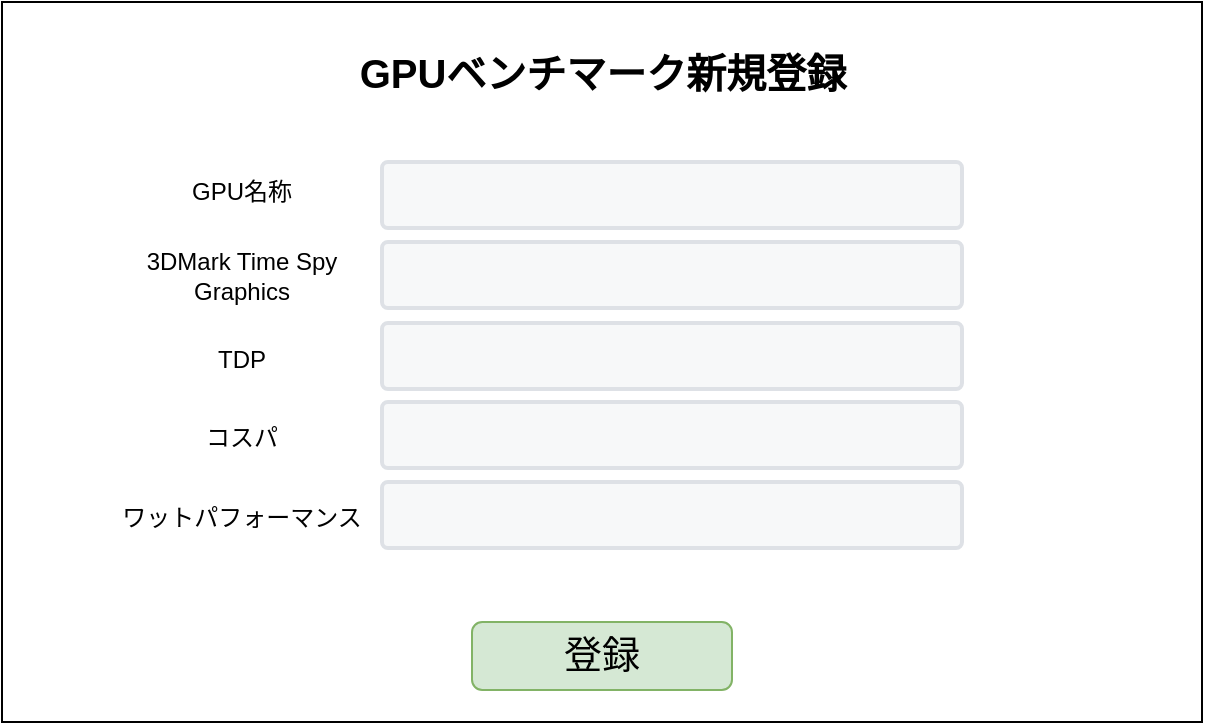 <mxfile version="15.6.8" type="embed">
    <diagram id="ShzuKKsqV3lJHPmzrgDM" name="ページ1">
        <mxGraphModel dx="734" dy="430" grid="0" gridSize="10" guides="1" tooltips="1" connect="1" arrows="1" fold="1" page="0" pageScale="1" pageWidth="827" pageHeight="1169" math="0" shadow="0">
            <root>
                <mxCell id="0"/>
                <mxCell id="1" style="locked=1;" parent="0"/>
                <mxCell id="2" value="" style="rounded=0;whiteSpace=wrap;html=1;fillColor=default;strokeColor=default;fontColor=default;" parent="1" vertex="1">
                    <mxGeometry x="40" y="40" width="600" height="360" as="geometry"/>
                </mxCell>
                <mxCell id="3" value="GPUベンチマーク新規登録" style="text;html=1;strokeColor=none;fillColor=none;align=center;verticalAlign=middle;whiteSpace=wrap;rounded=0;fontColor=default;fontStyle=1;fontSize=20;" parent="1" vertex="1">
                    <mxGeometry x="213.75" y="50" width="252.5" height="50" as="geometry"/>
                </mxCell>
                <mxCell id="4" value="&lt;span style=&quot;font-size: 19px&quot;&gt;登録&lt;/span&gt;" style="rounded=1;whiteSpace=wrap;html=1;align=center;labelBackgroundColor=none;fillColor=#d5e8d4;strokeColor=#82b366;" parent="1" vertex="1">
                    <mxGeometry x="275" y="350" width="130" height="34" as="geometry"/>
                </mxCell>
                <mxCell id="5" value="GPU名称" style="text;html=1;strokeColor=none;fillColor=none;align=center;verticalAlign=middle;whiteSpace=wrap;rounded=0;" parent="1" vertex="1">
                    <mxGeometry x="130" y="120" width="60" height="30" as="geometry"/>
                </mxCell>
                <mxCell id="6" value="" style="rounded=1;arcSize=9;fillColor=#F7F8F9;align=left;spacingLeft=5;strokeColor=#DEE1E6;html=1;strokeWidth=2;fontSize=12" parent="1" vertex="1">
                    <mxGeometry x="230" y="120" width="290" height="33" as="geometry"/>
                </mxCell>
                <mxCell id="10" value="3DMark Time Spy Graphics" style="text;html=1;strokeColor=none;fillColor=none;align=center;verticalAlign=middle;whiteSpace=wrap;rounded=0;" parent="1" vertex="1">
                    <mxGeometry x="105" y="161.5" width="110" height="30" as="geometry"/>
                </mxCell>
                <mxCell id="11" value="" style="rounded=1;arcSize=9;fillColor=#F7F8F9;align=left;spacingLeft=5;strokeColor=#DEE1E6;html=1;strokeWidth=2;fontSize=12" parent="1" vertex="1">
                    <mxGeometry x="230" y="160" width="290" height="33" as="geometry"/>
                </mxCell>
                <mxCell id="12" value="ワットパフォーマンス" style="text;html=1;strokeColor=none;fillColor=none;align=center;verticalAlign=middle;whiteSpace=wrap;rounded=0;" parent="1" vertex="1">
                    <mxGeometry x="95" y="283" width="130" height="30" as="geometry"/>
                </mxCell>
                <mxCell id="13" value="" style="rounded=1;arcSize=9;fillColor=#F7F8F9;align=left;spacingLeft=5;strokeColor=#DEE1E6;html=1;strokeWidth=2;fontSize=12" parent="1" vertex="1">
                    <mxGeometry x="230" y="280" width="290" height="33" as="geometry"/>
                </mxCell>
                <mxCell id="14" value="コスパ" style="text;html=1;strokeColor=none;fillColor=none;align=center;verticalAlign=middle;whiteSpace=wrap;rounded=0;" parent="1" vertex="1">
                    <mxGeometry x="130" y="243" width="60" height="30" as="geometry"/>
                </mxCell>
                <mxCell id="15" value="" style="rounded=1;arcSize=9;fillColor=#F7F8F9;align=left;spacingLeft=5;strokeColor=#DEE1E6;html=1;strokeWidth=2;fontSize=12" parent="1" vertex="1">
                    <mxGeometry x="230" y="240" width="290" height="33" as="geometry"/>
                </mxCell>
                <mxCell id="16" value="TDP" style="text;html=1;strokeColor=none;fillColor=none;align=center;verticalAlign=middle;whiteSpace=wrap;rounded=0;" parent="1" vertex="1">
                    <mxGeometry x="130" y="203.5" width="60" height="30" as="geometry"/>
                </mxCell>
                <mxCell id="17" value="" style="rounded=1;arcSize=9;fillColor=#F7F8F9;align=left;spacingLeft=5;strokeColor=#DEE1E6;html=1;strokeWidth=2;fontSize=12" parent="1" vertex="1">
                    <mxGeometry x="230" y="200.5" width="290" height="33" as="geometry"/>
                </mxCell>
                <mxCell id="18" value="名称未設定レイヤ" parent="0"/>
            </root>
        </mxGraphModel>
    </diagram>
</mxfile>